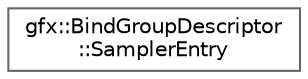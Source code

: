 digraph "Graphical Class Hierarchy"
{
 // LATEX_PDF_SIZE
  bgcolor="transparent";
  edge [fontname=Helvetica,fontsize=10,labelfontname=Helvetica,labelfontsize=10];
  node [fontname=Helvetica,fontsize=10,shape=box,height=0.2,width=0.4];
  rankdir="LR";
  Node0 [id="Node000000",label="gfx::BindGroupDescriptor\l::SamplerEntry",height=0.2,width=0.4,color="grey40", fillcolor="white", style="filled",URL="$structgfx_1_1_bind_group_descriptor_1_1_sampler_entry.html",tooltip="Represents a sampler bound to a specific slot."];
}
